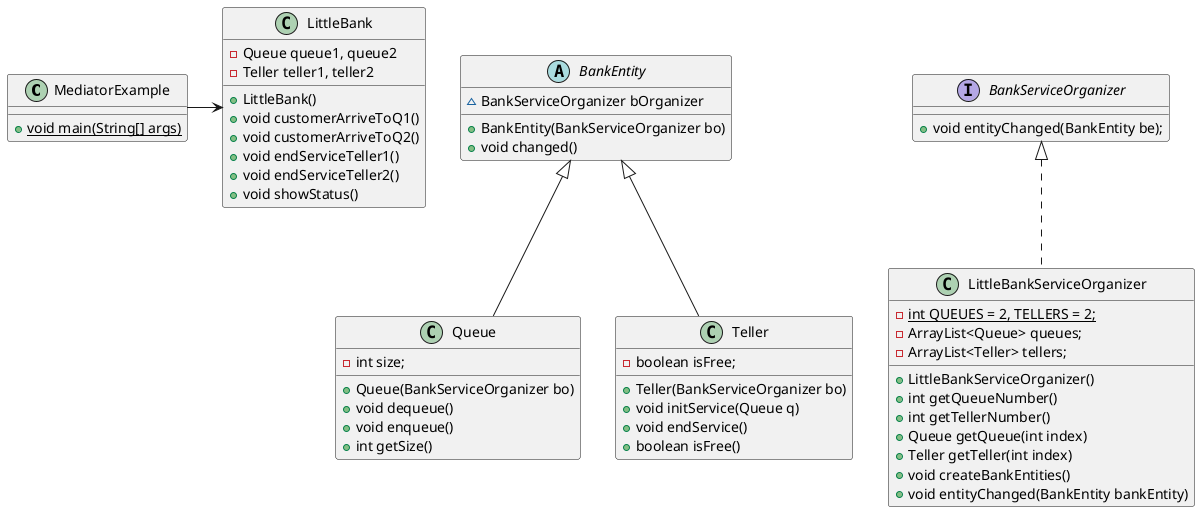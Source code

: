 @startuml

class MediatorExample {
    + {static} void main(String[] args)
}

abstract class BankEntity {
    ~ BankServiceOrganizer bOrganizer
    + BankEntity(BankServiceOrganizer bo)
    + void changed()
}

interface BankServiceOrganizer {
    + void entityChanged(BankEntity be);
}

class LittleBank {
    - Queue queue1, queue2
    - Teller teller1, teller2
    + LittleBank()
    + void customerArriveToQ1()
    + void customerArriveToQ2()
    + void endServiceTeller1()
    + void endServiceTeller2()
    + void showStatus()
}

class LittleBankServiceOrganizer implements BankServiceOrganizer {
    -{static} int QUEUES = 2, TELLERS = 2;
    - ArrayList<Queue> queues;
    - ArrayList<Teller> tellers;

    + LittleBankServiceOrganizer()
    + int getQueueNumber()
    + int getTellerNumber()
    + Queue getQueue(int index)
    + Teller getTeller(int index)
    + void createBankEntities()
    + void entityChanged(BankEntity bankEntity)
}

class Queue extends BankEntity {
    - int size;
    + Queue(BankServiceOrganizer bo)
    + void dequeue()
    + void enqueue()
    + int getSize()
}

class Teller extends BankEntity {
    - boolean isFree;
    + Teller(BankServiceOrganizer bo)
    + void initService(Queue q)
    + void endService()
    + boolean isFree()
}

MediatorExample -> LittleBank

@enduml
